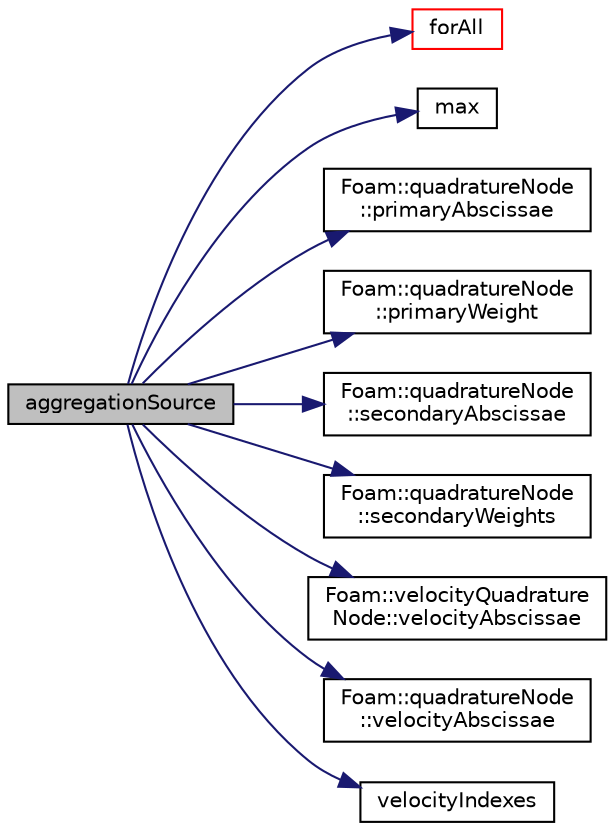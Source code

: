 digraph "aggregationSource"
{
  bgcolor="transparent";
  edge [fontname="Helvetica",fontsize="10",labelfontname="Helvetica",labelfontsize="10"];
  node [fontname="Helvetica",fontsize="10",shape=record];
  rankdir="LR";
  Node38 [label="aggregationSource",height=0.2,width=0.4,color="black", fillcolor="grey75", style="filled", fontcolor="black"];
  Node38 -> Node39 [color="midnightblue",fontsize="10",style="solid",fontname="Helvetica"];
  Node39 [label="forAll",height=0.2,width=0.4,color="red",URL="$a01697.html#a661071c857206cff08f25e78275fc863"];
  Node38 -> Node50 [color="midnightblue",fontsize="10",style="solid",fontname="Helvetica"];
  Node50 [label="max",height=0.2,width=0.4,color="black",URL="$a01745.html#af5beeb1c884e5015e07513b14742eddd"];
  Node38 -> Node51 [color="midnightblue",fontsize="10",style="solid",fontname="Helvetica"];
  Node51 [label="Foam::quadratureNode\l::primaryAbscissae",height=0.2,width=0.4,color="black",URL="$a02240.html#a44294a401aa4b4cd33e56b6d61967ae6",tooltip="Const access to the scalar abscissa of the node. "];
  Node38 -> Node52 [color="midnightblue",fontsize="10",style="solid",fontname="Helvetica"];
  Node52 [label="Foam::quadratureNode\l::primaryWeight",height=0.2,width=0.4,color="black",URL="$a02240.html#ae744e0be2351d524d75803ea51fe5f69",tooltip="Const access to the weight of the node. "];
  Node38 -> Node53 [color="midnightblue",fontsize="10",style="solid",fontname="Helvetica"];
  Node53 [label="Foam::quadratureNode\l::secondaryAbscissae",height=0.2,width=0.4,color="black",URL="$a02240.html#a1ae11040ca975de93967d8f0452e6de3",tooltip="Const access to the list of secondary abscissae of the node. "];
  Node38 -> Node54 [color="midnightblue",fontsize="10",style="solid",fontname="Helvetica"];
  Node54 [label="Foam::quadratureNode\l::secondaryWeights",height=0.2,width=0.4,color="black",URL="$a02240.html#afc068e8effa3c3cc13c9e15c22058214",tooltip="Const access to the secondary weights of the node. "];
  Node38 -> Node55 [color="midnightblue",fontsize="10",style="solid",fontname="Helvetica"];
  Node55 [label="Foam::velocityQuadrature\lNode::velocityAbscissae",height=0.2,width=0.4,color="black",URL="$a02248.html#af1246788ffe9fb394b0c4095f2322d42",tooltip="Const access to the velocity abscissa of the node. "];
  Node38 -> Node56 [color="midnightblue",fontsize="10",style="solid",fontname="Helvetica"];
  Node56 [label="Foam::quadratureNode\l::velocityAbscissae",height=0.2,width=0.4,color="black",URL="$a02240.html#af1246788ffe9fb394b0c4095f2322d42",tooltip="Const access to the velocity abscissa of the node. "];
  Node38 -> Node57 [color="midnightblue",fontsize="10",style="solid",fontname="Helvetica"];
  Node57 [label="velocityIndexes",height=0.2,width=0.4,color="black",URL="$a03384.html#a709dbff75cc2b17e2640803b45f1855f"];
}
